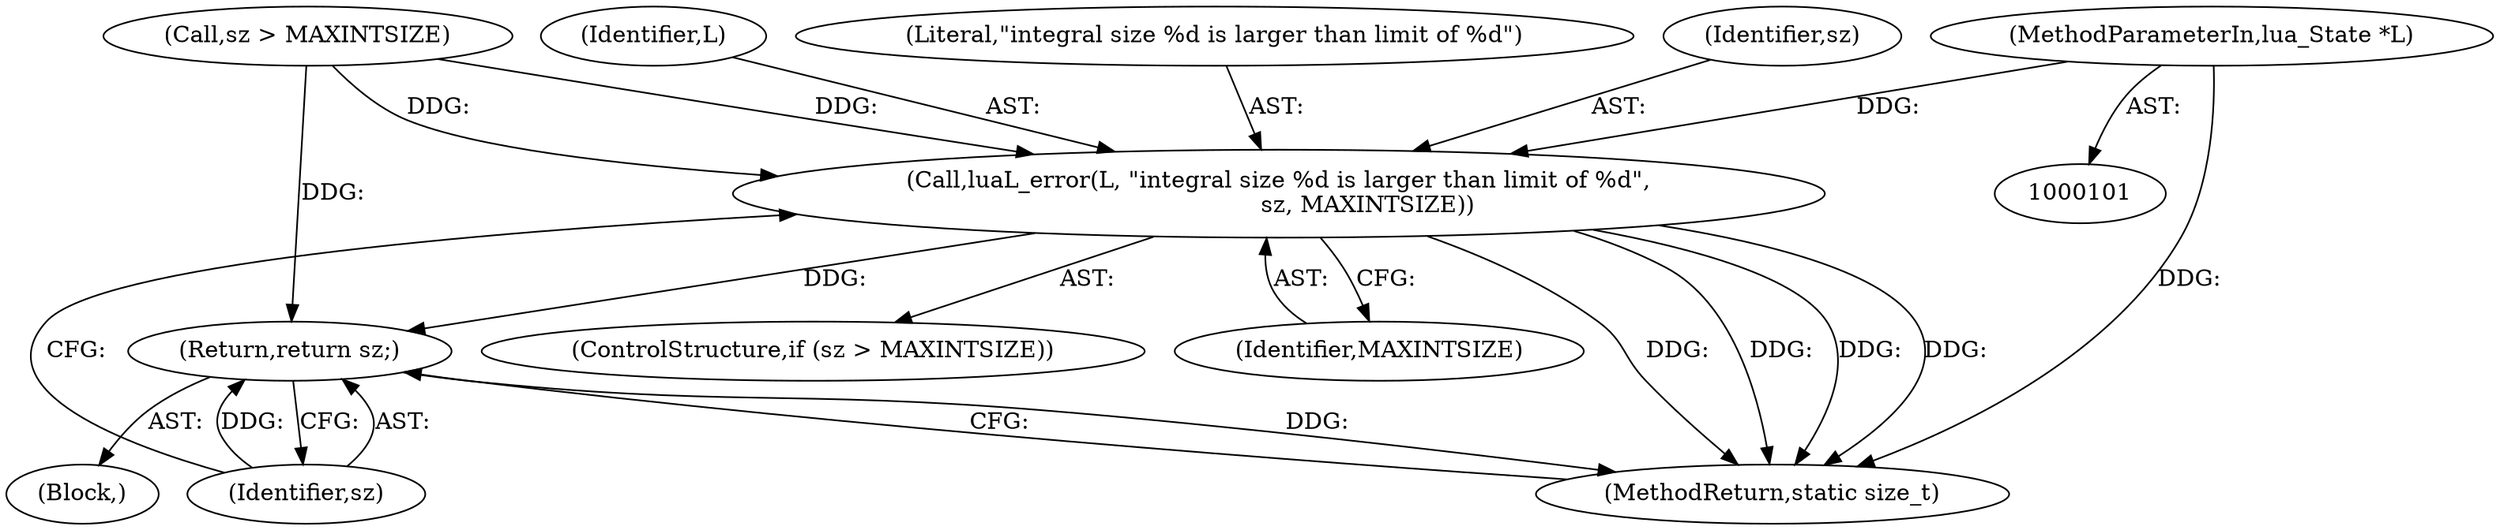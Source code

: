 digraph "0_redis_1eb08bcd4634ae42ec45e8284923ac048beaa4c3_2@pointer" {
"1000102" [label="(MethodParameterIn,lua_State *L)"];
"1000158" [label="(Call,luaL_error(L, \"integral size %d is larger than limit of %d\",\n                        sz, MAXINTSIZE))"];
"1000163" [label="(Return,return sz;)"];
"1000168" [label="(MethodReturn,static size_t)"];
"1000155" [label="(Call,sz > MAXINTSIZE)"];
"1000159" [label="(Identifier,L)"];
"1000154" [label="(ControlStructure,if (sz > MAXINTSIZE))"];
"1000162" [label="(Identifier,MAXINTSIZE)"];
"1000160" [label="(Literal,\"integral size %d is larger than limit of %d\")"];
"1000164" [label="(Identifier,sz)"];
"1000102" [label="(MethodParameterIn,lua_State *L)"];
"1000146" [label="(Block,)"];
"1000161" [label="(Identifier,sz)"];
"1000158" [label="(Call,luaL_error(L, \"integral size %d is larger than limit of %d\",\n                        sz, MAXINTSIZE))"];
"1000163" [label="(Return,return sz;)"];
"1000102" -> "1000101"  [label="AST: "];
"1000102" -> "1000168"  [label="DDG: "];
"1000102" -> "1000158"  [label="DDG: "];
"1000158" -> "1000154"  [label="AST: "];
"1000158" -> "1000162"  [label="CFG: "];
"1000159" -> "1000158"  [label="AST: "];
"1000160" -> "1000158"  [label="AST: "];
"1000161" -> "1000158"  [label="AST: "];
"1000162" -> "1000158"  [label="AST: "];
"1000164" -> "1000158"  [label="CFG: "];
"1000158" -> "1000168"  [label="DDG: "];
"1000158" -> "1000168"  [label="DDG: "];
"1000158" -> "1000168"  [label="DDG: "];
"1000158" -> "1000168"  [label="DDG: "];
"1000155" -> "1000158"  [label="DDG: "];
"1000155" -> "1000158"  [label="DDG: "];
"1000158" -> "1000163"  [label="DDG: "];
"1000163" -> "1000146"  [label="AST: "];
"1000163" -> "1000164"  [label="CFG: "];
"1000164" -> "1000163"  [label="AST: "];
"1000168" -> "1000163"  [label="CFG: "];
"1000163" -> "1000168"  [label="DDG: "];
"1000164" -> "1000163"  [label="DDG: "];
"1000155" -> "1000163"  [label="DDG: "];
}
